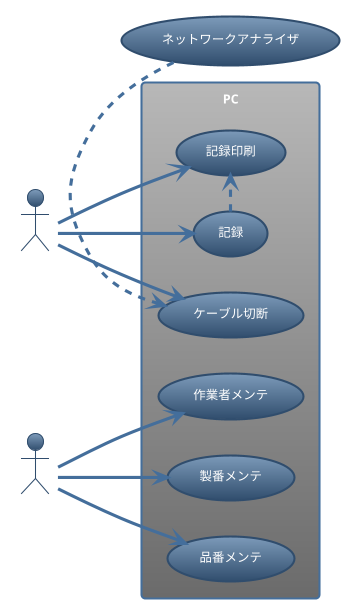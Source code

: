 @startuml 電気長切断Usecase
left to right direction
!theme spacelab-white
rectangle PC {
    (作業者メンテ)
    (製番メンテ)
    (品番メンテ)
    (ケーブル切断)
    (記録) .> (記録印刷)
}
(ネットワークアナライザ)

:作業者: --> (ケーブル切断)
:作業者: --> (記録)
:作業者: --> (記録印刷)
:管理者: --> (作業者メンテ)
:管理者: --> (製番メンテ)
:管理者: --> (品番メンテ)
(ネットワークアナライザ) .> (ケーブル切断)
@enduml